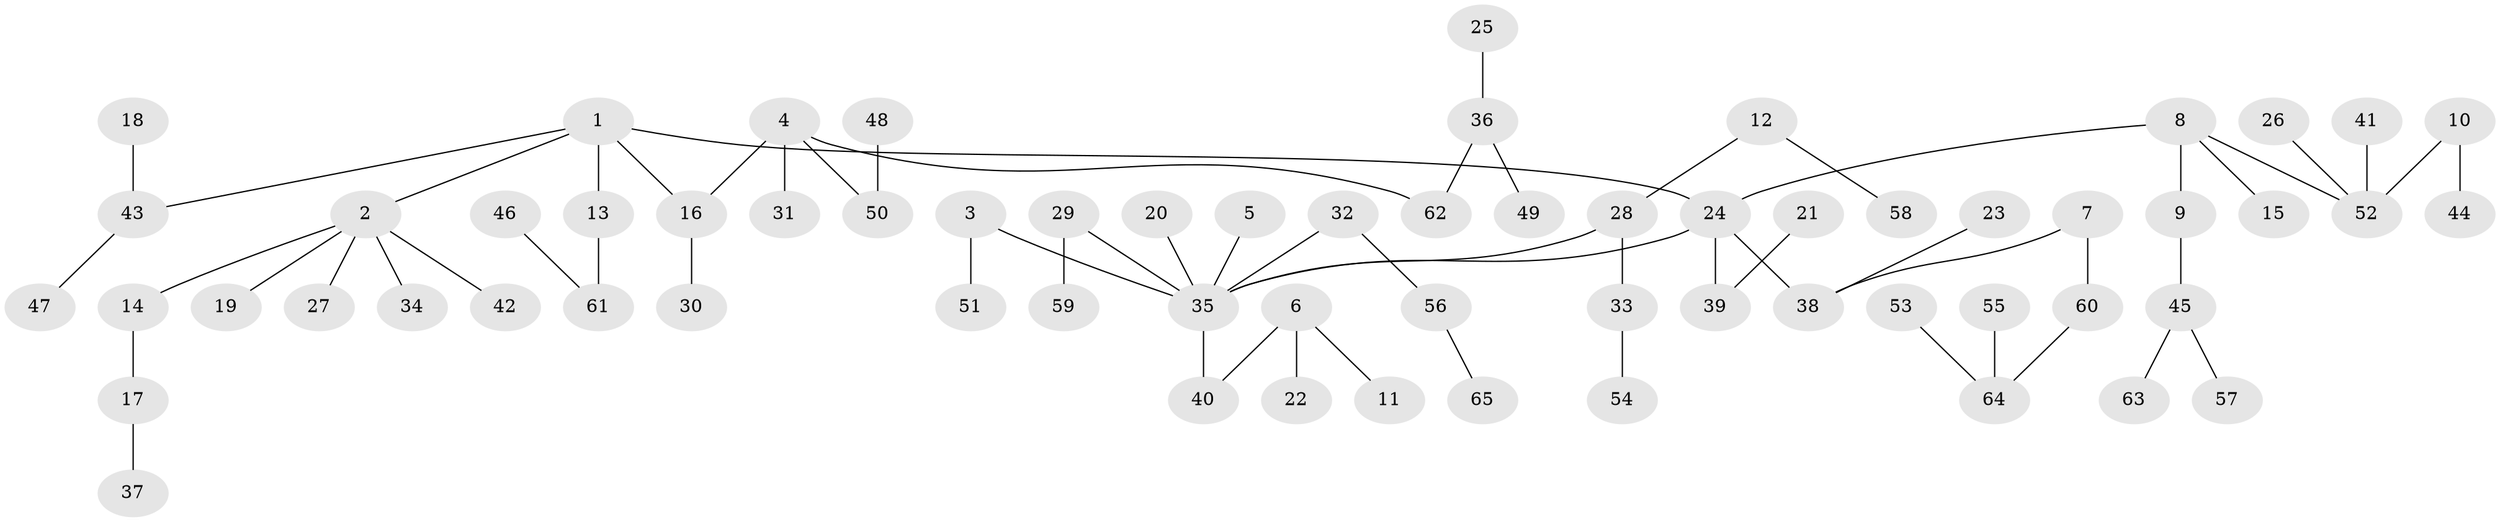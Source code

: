 // original degree distribution, {7: 0.007751937984496124, 5: 0.03875968992248062, 3: 0.10852713178294573, 6: 0.015503875968992248, 1: 0.5271317829457365, 2: 0.20930232558139536, 4: 0.09302325581395349}
// Generated by graph-tools (version 1.1) at 2025/50/03/09/25 03:50:19]
// undirected, 65 vertices, 64 edges
graph export_dot {
graph [start="1"]
  node [color=gray90,style=filled];
  1;
  2;
  3;
  4;
  5;
  6;
  7;
  8;
  9;
  10;
  11;
  12;
  13;
  14;
  15;
  16;
  17;
  18;
  19;
  20;
  21;
  22;
  23;
  24;
  25;
  26;
  27;
  28;
  29;
  30;
  31;
  32;
  33;
  34;
  35;
  36;
  37;
  38;
  39;
  40;
  41;
  42;
  43;
  44;
  45;
  46;
  47;
  48;
  49;
  50;
  51;
  52;
  53;
  54;
  55;
  56;
  57;
  58;
  59;
  60;
  61;
  62;
  63;
  64;
  65;
  1 -- 2 [weight=1.0];
  1 -- 13 [weight=1.0];
  1 -- 16 [weight=1.0];
  1 -- 24 [weight=1.0];
  1 -- 43 [weight=1.0];
  2 -- 14 [weight=1.0];
  2 -- 19 [weight=1.0];
  2 -- 27 [weight=1.0];
  2 -- 34 [weight=1.0];
  2 -- 42 [weight=1.0];
  3 -- 35 [weight=1.0];
  3 -- 51 [weight=1.0];
  4 -- 16 [weight=1.0];
  4 -- 31 [weight=1.0];
  4 -- 50 [weight=1.0];
  4 -- 62 [weight=1.0];
  5 -- 35 [weight=1.0];
  6 -- 11 [weight=1.0];
  6 -- 22 [weight=1.0];
  6 -- 40 [weight=1.0];
  7 -- 38 [weight=1.0];
  7 -- 60 [weight=1.0];
  8 -- 9 [weight=1.0];
  8 -- 15 [weight=1.0];
  8 -- 24 [weight=1.0];
  8 -- 52 [weight=1.0];
  9 -- 45 [weight=1.0];
  10 -- 44 [weight=1.0];
  10 -- 52 [weight=1.0];
  12 -- 28 [weight=1.0];
  12 -- 58 [weight=1.0];
  13 -- 61 [weight=1.0];
  14 -- 17 [weight=1.0];
  16 -- 30 [weight=1.0];
  17 -- 37 [weight=1.0];
  18 -- 43 [weight=1.0];
  20 -- 35 [weight=1.0];
  21 -- 39 [weight=1.0];
  23 -- 38 [weight=1.0];
  24 -- 35 [weight=1.0];
  24 -- 38 [weight=1.0];
  24 -- 39 [weight=1.0];
  25 -- 36 [weight=1.0];
  26 -- 52 [weight=1.0];
  28 -- 33 [weight=1.0];
  28 -- 35 [weight=1.0];
  29 -- 35 [weight=1.0];
  29 -- 59 [weight=1.0];
  32 -- 35 [weight=1.0];
  32 -- 56 [weight=1.0];
  33 -- 54 [weight=1.0];
  35 -- 40 [weight=1.0];
  36 -- 49 [weight=1.0];
  36 -- 62 [weight=1.0];
  41 -- 52 [weight=1.0];
  43 -- 47 [weight=1.0];
  45 -- 57 [weight=1.0];
  45 -- 63 [weight=1.0];
  46 -- 61 [weight=1.0];
  48 -- 50 [weight=1.0];
  53 -- 64 [weight=1.0];
  55 -- 64 [weight=1.0];
  56 -- 65 [weight=1.0];
  60 -- 64 [weight=1.0];
}
